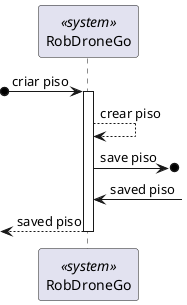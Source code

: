 @startuml



participant RobDroneGo <<system>> 



?o-> RobDroneGo : criar piso
activate RobDroneGo
RobDroneGo --> RobDroneGo :crear piso

RobDroneGo ->o] : save piso
]-> RobDroneGo : saved piso

?<-- RobDroneGo  : saved piso
deactivate RobDroneGo


@enduml
